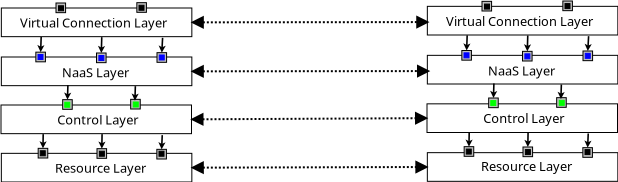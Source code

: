 <?xml version="1.0" encoding="UTF-8"?>
<dia:diagram xmlns:dia="http://www.lysator.liu.se/~alla/dia/">
  <dia:layer name="背景" visible="true" active="true">
    <dia:object type="Standard - Box" version="0" id="O0">
      <dia:attribute name="obj_pos">
        <dia:point val="31.146,11.267"/>
      </dia:attribute>
      <dia:attribute name="obj_bb">
        <dia:rectangle val="31.146,11.267;40.671,12.7"/>
      </dia:attribute>
      <dia:attribute name="elem_corner">
        <dia:point val="31.146,11.267"/>
      </dia:attribute>
      <dia:attribute name="elem_width">
        <dia:real val="9.525"/>
      </dia:attribute>
      <dia:attribute name="elem_height">
        <dia:real val="1.433"/>
      </dia:attribute>
      <dia:attribute name="border_width">
        <dia:real val="0"/>
      </dia:attribute>
      <dia:attribute name="show_background">
        <dia:boolean val="true"/>
      </dia:attribute>
    </dia:object>
    <dia:object type="Standard - Text" version="1" id="O1">
      <dia:attribute name="obj_pos">
        <dia:point val="32.079,12.245"/>
      </dia:attribute>
      <dia:attribute name="obj_bb">
        <dia:rectangle val="32.079,11.65;39.982,12.395"/>
      </dia:attribute>
      <dia:attribute name="text">
        <dia:composite type="text">
          <dia:attribute name="string">
            <dia:string>#Virtual Connection Layer#</dia:string>
          </dia:attribute>
          <dia:attribute name="font">
            <dia:font family="sans" style="0" name="Helvetica"/>
          </dia:attribute>
          <dia:attribute name="height">
            <dia:real val="0.8"/>
          </dia:attribute>
          <dia:attribute name="pos">
            <dia:point val="32.079,12.245"/>
          </dia:attribute>
          <dia:attribute name="color">
            <dia:color val="#000000"/>
          </dia:attribute>
          <dia:attribute name="alignment">
            <dia:enum val="0"/>
          </dia:attribute>
        </dia:composite>
      </dia:attribute>
      <dia:attribute name="valign">
        <dia:enum val="3"/>
      </dia:attribute>
    </dia:object>
    <dia:object type="Standard - Box" version="0" id="O2">
      <dia:attribute name="obj_pos">
        <dia:point val="31.146,13.717"/>
      </dia:attribute>
      <dia:attribute name="obj_bb">
        <dia:rectangle val="31.146,13.717;40.671,15.15"/>
      </dia:attribute>
      <dia:attribute name="elem_corner">
        <dia:point val="31.146,13.717"/>
      </dia:attribute>
      <dia:attribute name="elem_width">
        <dia:real val="9.525"/>
      </dia:attribute>
      <dia:attribute name="elem_height">
        <dia:real val="1.433"/>
      </dia:attribute>
      <dia:attribute name="border_width">
        <dia:real val="0"/>
      </dia:attribute>
      <dia:attribute name="show_background">
        <dia:boolean val="true"/>
      </dia:attribute>
    </dia:object>
    <dia:object type="Standard - Text" version="1" id="O3">
      <dia:attribute name="obj_pos">
        <dia:point val="34.179,14.728"/>
      </dia:attribute>
      <dia:attribute name="obj_bb">
        <dia:rectangle val="34.179,14.133;37.842,14.878"/>
      </dia:attribute>
      <dia:attribute name="text">
        <dia:composite type="text">
          <dia:attribute name="string">
            <dia:string>#NaaS Layer#</dia:string>
          </dia:attribute>
          <dia:attribute name="font">
            <dia:font family="sans" style="0" name="Helvetica"/>
          </dia:attribute>
          <dia:attribute name="height">
            <dia:real val="0.8"/>
          </dia:attribute>
          <dia:attribute name="pos">
            <dia:point val="34.179,14.728"/>
          </dia:attribute>
          <dia:attribute name="color">
            <dia:color val="#000000"/>
          </dia:attribute>
          <dia:attribute name="alignment">
            <dia:enum val="0"/>
          </dia:attribute>
        </dia:composite>
      </dia:attribute>
      <dia:attribute name="valign">
        <dia:enum val="3"/>
      </dia:attribute>
    </dia:object>
    <dia:object type="Standard - Box" version="0" id="O4">
      <dia:attribute name="obj_pos">
        <dia:point val="31.129,16.142"/>
      </dia:attribute>
      <dia:attribute name="obj_bb">
        <dia:rectangle val="31.129,16.142;40.654,17.575"/>
      </dia:attribute>
      <dia:attribute name="elem_corner">
        <dia:point val="31.129,16.142"/>
      </dia:attribute>
      <dia:attribute name="elem_width">
        <dia:real val="9.525"/>
      </dia:attribute>
      <dia:attribute name="elem_height">
        <dia:real val="1.433"/>
      </dia:attribute>
      <dia:attribute name="border_width">
        <dia:real val="0"/>
      </dia:attribute>
      <dia:attribute name="show_background">
        <dia:boolean val="true"/>
      </dia:attribute>
    </dia:object>
    <dia:object type="Standard - Text" version="1" id="O5">
      <dia:attribute name="obj_pos">
        <dia:point val="33.946,17.095"/>
      </dia:attribute>
      <dia:attribute name="obj_bb">
        <dia:rectangle val="33.946,16.5;38.248,17.245"/>
      </dia:attribute>
      <dia:attribute name="text">
        <dia:composite type="text">
          <dia:attribute name="string">
            <dia:string>#Control Layer#</dia:string>
          </dia:attribute>
          <dia:attribute name="font">
            <dia:font family="sans" style="0" name="Helvetica"/>
          </dia:attribute>
          <dia:attribute name="height">
            <dia:real val="0.8"/>
          </dia:attribute>
          <dia:attribute name="pos">
            <dia:point val="33.946,17.095"/>
          </dia:attribute>
          <dia:attribute name="color">
            <dia:color val="#000000"/>
          </dia:attribute>
          <dia:attribute name="alignment">
            <dia:enum val="0"/>
          </dia:attribute>
        </dia:composite>
      </dia:attribute>
      <dia:attribute name="valign">
        <dia:enum val="3"/>
      </dia:attribute>
    </dia:object>
    <dia:object type="Standard - Box" version="0" id="O6">
      <dia:attribute name="obj_pos">
        <dia:point val="31.146,18.583"/>
      </dia:attribute>
      <dia:attribute name="obj_bb">
        <dia:rectangle val="31.146,18.583;40.671,20.017"/>
      </dia:attribute>
      <dia:attribute name="elem_corner">
        <dia:point val="31.146,18.583"/>
      </dia:attribute>
      <dia:attribute name="elem_width">
        <dia:real val="9.525"/>
      </dia:attribute>
      <dia:attribute name="elem_height">
        <dia:real val="1.433"/>
      </dia:attribute>
      <dia:attribute name="border_width">
        <dia:real val="0"/>
      </dia:attribute>
      <dia:attribute name="show_background">
        <dia:boolean val="true"/>
      </dia:attribute>
    </dia:object>
    <dia:object type="Standard - Box" version="0" id="O7">
      <dia:attribute name="obj_pos">
        <dia:point val="32.987,18.283"/>
      </dia:attribute>
      <dia:attribute name="obj_bb">
        <dia:rectangle val="32.987,18.283;33.467,18.767"/>
      </dia:attribute>
      <dia:attribute name="elem_corner">
        <dia:point val="32.987,18.283"/>
      </dia:attribute>
      <dia:attribute name="elem_width">
        <dia:real val="0.479"/>
      </dia:attribute>
      <dia:attribute name="elem_height">
        <dia:real val="0.483"/>
      </dia:attribute>
      <dia:attribute name="border_width">
        <dia:real val="0"/>
      </dia:attribute>
      <dia:attribute name="inner_color">
        <dia:color val="#bfbfbf"/>
      </dia:attribute>
      <dia:attribute name="show_background">
        <dia:boolean val="true"/>
      </dia:attribute>
    </dia:object>
    <dia:object type="Standard - Text" version="1" id="O8">
      <dia:attribute name="obj_pos">
        <dia:point val="33.825,19.5"/>
      </dia:attribute>
      <dia:attribute name="obj_bb">
        <dia:rectangle val="33.825,18.905;38.752,19.65"/>
      </dia:attribute>
      <dia:attribute name="text">
        <dia:composite type="text">
          <dia:attribute name="string">
            <dia:string>#Resource Layer#</dia:string>
          </dia:attribute>
          <dia:attribute name="font">
            <dia:font family="sans" style="0" name="Helvetica"/>
          </dia:attribute>
          <dia:attribute name="height">
            <dia:real val="0.8"/>
          </dia:attribute>
          <dia:attribute name="pos">
            <dia:point val="33.825,19.5"/>
          </dia:attribute>
          <dia:attribute name="color">
            <dia:color val="#000000"/>
          </dia:attribute>
          <dia:attribute name="alignment">
            <dia:enum val="0"/>
          </dia:attribute>
        </dia:composite>
      </dia:attribute>
      <dia:attribute name="valign">
        <dia:enum val="3"/>
      </dia:attribute>
    </dia:object>
    <dia:object type="Standard - Box" version="0" id="O9">
      <dia:attribute name="obj_pos">
        <dia:point val="35.929,18.3"/>
      </dia:attribute>
      <dia:attribute name="obj_bb">
        <dia:rectangle val="35.929,18.3;36.408,18.783"/>
      </dia:attribute>
      <dia:attribute name="elem_corner">
        <dia:point val="35.929,18.3"/>
      </dia:attribute>
      <dia:attribute name="elem_width">
        <dia:real val="0.479"/>
      </dia:attribute>
      <dia:attribute name="elem_height">
        <dia:real val="0.483"/>
      </dia:attribute>
      <dia:attribute name="border_width">
        <dia:real val="0"/>
      </dia:attribute>
      <dia:attribute name="inner_color">
        <dia:color val="#bfbfbf"/>
      </dia:attribute>
      <dia:attribute name="show_background">
        <dia:boolean val="true"/>
      </dia:attribute>
    </dia:object>
    <dia:object type="Standard - Box" version="0" id="O10">
      <dia:attribute name="obj_pos">
        <dia:point val="38.921,18.333"/>
      </dia:attribute>
      <dia:attribute name="obj_bb">
        <dia:rectangle val="38.921,18.333;39.4,18.817"/>
      </dia:attribute>
      <dia:attribute name="elem_corner">
        <dia:point val="38.921,18.333"/>
      </dia:attribute>
      <dia:attribute name="elem_width">
        <dia:real val="0.479"/>
      </dia:attribute>
      <dia:attribute name="elem_height">
        <dia:real val="0.483"/>
      </dia:attribute>
      <dia:attribute name="border_width">
        <dia:real val="0"/>
      </dia:attribute>
      <dia:attribute name="inner_color">
        <dia:color val="#bfbfbf"/>
      </dia:attribute>
      <dia:attribute name="show_background">
        <dia:boolean val="true"/>
      </dia:attribute>
    </dia:object>
    <dia:object type="Standard - Box" version="0" id="O11">
      <dia:attribute name="obj_pos">
        <dia:point val="34.212,15.85"/>
      </dia:attribute>
      <dia:attribute name="obj_bb">
        <dia:rectangle val="34.212,15.85;34.692,16.333"/>
      </dia:attribute>
      <dia:attribute name="elem_corner">
        <dia:point val="34.212,15.85"/>
      </dia:attribute>
      <dia:attribute name="elem_width">
        <dia:real val="0.479"/>
      </dia:attribute>
      <dia:attribute name="elem_height">
        <dia:real val="0.483"/>
      </dia:attribute>
      <dia:attribute name="border_width">
        <dia:real val="0"/>
      </dia:attribute>
      <dia:attribute name="inner_color">
        <dia:color val="#bfbfbf"/>
      </dia:attribute>
      <dia:attribute name="show_background">
        <dia:boolean val="true"/>
      </dia:attribute>
    </dia:object>
    <dia:object type="Standard - Box" version="0" id="O12">
      <dia:attribute name="obj_pos">
        <dia:point val="37.612,15.833"/>
      </dia:attribute>
      <dia:attribute name="obj_bb">
        <dia:rectangle val="37.612,15.833;38.092,16.317"/>
      </dia:attribute>
      <dia:attribute name="elem_corner">
        <dia:point val="37.612,15.833"/>
      </dia:attribute>
      <dia:attribute name="elem_width">
        <dia:real val="0.479"/>
      </dia:attribute>
      <dia:attribute name="elem_height">
        <dia:real val="0.483"/>
      </dia:attribute>
      <dia:attribute name="border_width">
        <dia:real val="0"/>
      </dia:attribute>
      <dia:attribute name="inner_color">
        <dia:color val="#bfbfbf"/>
      </dia:attribute>
      <dia:attribute name="show_background">
        <dia:boolean val="true"/>
      </dia:attribute>
    </dia:object>
    <dia:object type="Standard - Box" version="0" id="O13">
      <dia:attribute name="obj_pos">
        <dia:point val="32.871,13.475"/>
      </dia:attribute>
      <dia:attribute name="obj_bb">
        <dia:rectangle val="32.871,13.475;33.35,13.958"/>
      </dia:attribute>
      <dia:attribute name="elem_corner">
        <dia:point val="32.871,13.475"/>
      </dia:attribute>
      <dia:attribute name="elem_width">
        <dia:real val="0.479"/>
      </dia:attribute>
      <dia:attribute name="elem_height">
        <dia:real val="0.483"/>
      </dia:attribute>
      <dia:attribute name="border_width">
        <dia:real val="0"/>
      </dia:attribute>
      <dia:attribute name="inner_color">
        <dia:color val="#bfbfbf"/>
      </dia:attribute>
      <dia:attribute name="show_background">
        <dia:boolean val="true"/>
      </dia:attribute>
    </dia:object>
    <dia:object type="Standard - Box" version="0" id="O14">
      <dia:attribute name="obj_pos">
        <dia:point val="38.929,13.5"/>
      </dia:attribute>
      <dia:attribute name="obj_bb">
        <dia:rectangle val="38.929,13.5;39.408,13.983"/>
      </dia:attribute>
      <dia:attribute name="elem_corner">
        <dia:point val="38.929,13.5"/>
      </dia:attribute>
      <dia:attribute name="elem_width">
        <dia:real val="0.479"/>
      </dia:attribute>
      <dia:attribute name="elem_height">
        <dia:real val="0.483"/>
      </dia:attribute>
      <dia:attribute name="border_width">
        <dia:real val="0"/>
      </dia:attribute>
      <dia:attribute name="inner_color">
        <dia:color val="#bfbfbf"/>
      </dia:attribute>
      <dia:attribute name="show_background">
        <dia:boolean val="true"/>
      </dia:attribute>
    </dia:object>
    <dia:object type="Standard - Box" version="0" id="O15">
      <dia:attribute name="obj_pos">
        <dia:point val="37.921,11"/>
      </dia:attribute>
      <dia:attribute name="obj_bb">
        <dia:rectangle val="37.921,11;38.4,11.483"/>
      </dia:attribute>
      <dia:attribute name="elem_corner">
        <dia:point val="37.921,11"/>
      </dia:attribute>
      <dia:attribute name="elem_width">
        <dia:real val="0.479"/>
      </dia:attribute>
      <dia:attribute name="elem_height">
        <dia:real val="0.483"/>
      </dia:attribute>
      <dia:attribute name="border_width">
        <dia:real val="0"/>
      </dia:attribute>
      <dia:attribute name="inner_color">
        <dia:color val="#bfbfbf"/>
      </dia:attribute>
      <dia:attribute name="show_background">
        <dia:boolean val="true"/>
      </dia:attribute>
    </dia:object>
    <dia:object type="Standard - Box" version="0" id="O16">
      <dia:attribute name="obj_pos">
        <dia:point val="33.879,11.017"/>
      </dia:attribute>
      <dia:attribute name="obj_bb">
        <dia:rectangle val="33.879,11.017;34.358,11.5"/>
      </dia:attribute>
      <dia:attribute name="elem_corner">
        <dia:point val="33.879,11.017"/>
      </dia:attribute>
      <dia:attribute name="elem_width">
        <dia:real val="0.479"/>
      </dia:attribute>
      <dia:attribute name="elem_height">
        <dia:real val="0.483"/>
      </dia:attribute>
      <dia:attribute name="border_width">
        <dia:real val="0"/>
      </dia:attribute>
      <dia:attribute name="inner_color">
        <dia:color val="#bfbfbf"/>
      </dia:attribute>
      <dia:attribute name="show_background">
        <dia:boolean val="true"/>
      </dia:attribute>
    </dia:object>
    <dia:object type="Standard - Line" version="0" id="O17">
      <dia:attribute name="obj_pos">
        <dia:point val="33.138,12.717"/>
      </dia:attribute>
      <dia:attribute name="obj_bb">
        <dia:rectangle val="32.941,12.675;33.299,13.564"/>
      </dia:attribute>
      <dia:attribute name="conn_endpoints">
        <dia:point val="33.138,12.717"/>
        <dia:point val="33.11,13.475"/>
      </dia:attribute>
      <dia:attribute name="numcp">
        <dia:int val="1"/>
      </dia:attribute>
      <dia:attribute name="line_width">
        <dia:real val="0.08"/>
      </dia:attribute>
      <dia:attribute name="end_arrow">
        <dia:enum val="22"/>
      </dia:attribute>
      <dia:attribute name="end_arrow_length">
        <dia:real val="0.18"/>
      </dia:attribute>
      <dia:attribute name="end_arrow_width">
        <dia:real val="0.18"/>
      </dia:attribute>
      <dia:connections>
        <dia:connection handle="1" to="O13" connection="1"/>
      </dia:connections>
    </dia:object>
    <dia:object type="Standard - Line" version="0" id="O18">
      <dia:attribute name="obj_pos">
        <dia:point val="39.209,12.758"/>
      </dia:attribute>
      <dia:attribute name="obj_bb">
        <dia:rectangle val="39.004,12.716;39.362,13.589"/>
      </dia:attribute>
      <dia:attribute name="conn_endpoints">
        <dia:point val="39.209,12.758"/>
        <dia:point val="39.169,13.5"/>
      </dia:attribute>
      <dia:attribute name="numcp">
        <dia:int val="1"/>
      </dia:attribute>
      <dia:attribute name="line_width">
        <dia:real val="0.08"/>
      </dia:attribute>
      <dia:attribute name="end_arrow">
        <dia:enum val="22"/>
      </dia:attribute>
      <dia:attribute name="end_arrow_length">
        <dia:real val="0.18"/>
      </dia:attribute>
      <dia:attribute name="end_arrow_width">
        <dia:real val="0.18"/>
      </dia:attribute>
      <dia:connections>
        <dia:connection handle="1" to="O14" connection="1"/>
      </dia:connections>
    </dia:object>
    <dia:object type="Standard - Line" version="0" id="O19">
      <dia:attribute name="obj_pos">
        <dia:point val="34.474,15.124"/>
      </dia:attribute>
      <dia:attribute name="obj_bb">
        <dia:rectangle val="34.281,15.083;34.64,15.939"/>
      </dia:attribute>
      <dia:attribute name="conn_endpoints">
        <dia:point val="34.474,15.124"/>
        <dia:point val="34.452,15.85"/>
      </dia:attribute>
      <dia:attribute name="numcp">
        <dia:int val="1"/>
      </dia:attribute>
      <dia:attribute name="line_width">
        <dia:real val="0.08"/>
      </dia:attribute>
      <dia:attribute name="end_arrow">
        <dia:enum val="22"/>
      </dia:attribute>
      <dia:attribute name="end_arrow_length">
        <dia:real val="0.18"/>
      </dia:attribute>
      <dia:attribute name="end_arrow_width">
        <dia:real val="0.18"/>
      </dia:attribute>
      <dia:connections>
        <dia:connection handle="1" to="O11" connection="1"/>
      </dia:connections>
    </dia:object>
    <dia:object type="Standard - Line" version="0" id="O20">
      <dia:attribute name="obj_pos">
        <dia:point val="37.847,15.175"/>
      </dia:attribute>
      <dia:attribute name="obj_bb">
        <dia:rectangle val="37.654,15.133;38.013,15.989"/>
      </dia:attribute>
      <dia:attribute name="conn_endpoints">
        <dia:point val="37.847,15.175"/>
        <dia:point val="37.825,15.9"/>
      </dia:attribute>
      <dia:attribute name="numcp">
        <dia:int val="1"/>
      </dia:attribute>
      <dia:attribute name="line_width">
        <dia:real val="0.08"/>
      </dia:attribute>
      <dia:attribute name="end_arrow">
        <dia:enum val="22"/>
      </dia:attribute>
      <dia:attribute name="end_arrow_length">
        <dia:real val="0.18"/>
      </dia:attribute>
      <dia:attribute name="end_arrow_width">
        <dia:real val="0.18"/>
      </dia:attribute>
    </dia:object>
    <dia:object type="Standard - Line" version="0" id="O21">
      <dia:attribute name="obj_pos">
        <dia:point val="33.239,17.575"/>
      </dia:attribute>
      <dia:attribute name="obj_bb">
        <dia:rectangle val="33.052,17.534;33.411,18.373"/>
      </dia:attribute>
      <dia:attribute name="conn_endpoints">
        <dia:point val="33.239,17.575"/>
        <dia:point val="33.227,18.283"/>
      </dia:attribute>
      <dia:attribute name="numcp">
        <dia:int val="1"/>
      </dia:attribute>
      <dia:attribute name="line_width">
        <dia:real val="0.08"/>
      </dia:attribute>
      <dia:attribute name="end_arrow">
        <dia:enum val="22"/>
      </dia:attribute>
      <dia:attribute name="end_arrow_length">
        <dia:real val="0.18"/>
      </dia:attribute>
      <dia:attribute name="end_arrow_width">
        <dia:real val="0.18"/>
      </dia:attribute>
      <dia:connections>
        <dia:connection handle="1" to="O7" connection="1"/>
      </dia:connections>
    </dia:object>
    <dia:group>
      <dia:object type="Standard - Box" version="0" id="O22">
        <dia:attribute name="obj_pos">
          <dia:point val="35.904,13.517"/>
        </dia:attribute>
        <dia:attribute name="obj_bb">
          <dia:rectangle val="35.904,13.517;36.383,14"/>
        </dia:attribute>
        <dia:attribute name="elem_corner">
          <dia:point val="35.904,13.517"/>
        </dia:attribute>
        <dia:attribute name="elem_width">
          <dia:real val="0.479"/>
        </dia:attribute>
        <dia:attribute name="elem_height">
          <dia:real val="0.483"/>
        </dia:attribute>
        <dia:attribute name="border_width">
          <dia:real val="0"/>
        </dia:attribute>
        <dia:attribute name="inner_color">
          <dia:color val="#bfbfbf"/>
        </dia:attribute>
        <dia:attribute name="show_background">
          <dia:boolean val="true"/>
        </dia:attribute>
      </dia:object>
      <dia:object type="Standard - Line" version="0" id="O23">
        <dia:attribute name="obj_pos">
          <dia:point val="36.167,12.725"/>
        </dia:attribute>
        <dia:attribute name="obj_bb">
          <dia:rectangle val="35.972,12.684;36.331,13.606"/>
        </dia:attribute>
        <dia:attribute name="conn_endpoints">
          <dia:point val="36.167,12.725"/>
          <dia:point val="36.144,13.517"/>
        </dia:attribute>
        <dia:attribute name="numcp">
          <dia:int val="1"/>
        </dia:attribute>
        <dia:attribute name="line_width">
          <dia:real val="0.08"/>
        </dia:attribute>
        <dia:attribute name="end_arrow">
          <dia:enum val="22"/>
        </dia:attribute>
        <dia:attribute name="end_arrow_length">
          <dia:real val="0.18"/>
        </dia:attribute>
        <dia:attribute name="end_arrow_width">
          <dia:real val="0.18"/>
        </dia:attribute>
        <dia:connections>
          <dia:connection handle="1" to="O22" connection="1"/>
        </dia:connections>
      </dia:object>
    </dia:group>
    <dia:object type="Standard - Line" version="0" id="O24">
      <dia:attribute name="obj_pos">
        <dia:point val="36.183,17.574"/>
      </dia:attribute>
      <dia:attribute name="obj_bb">
        <dia:rectangle val="35.995,17.533;36.353,18.389"/>
      </dia:attribute>
      <dia:attribute name="conn_endpoints">
        <dia:point val="36.183,17.574"/>
        <dia:point val="36.169,18.3"/>
      </dia:attribute>
      <dia:attribute name="numcp">
        <dia:int val="1"/>
      </dia:attribute>
      <dia:attribute name="line_width">
        <dia:real val="0.08"/>
      </dia:attribute>
      <dia:attribute name="end_arrow">
        <dia:enum val="22"/>
      </dia:attribute>
      <dia:attribute name="end_arrow_length">
        <dia:real val="0.18"/>
      </dia:attribute>
      <dia:attribute name="end_arrow_width">
        <dia:real val="0.18"/>
      </dia:attribute>
      <dia:connections>
        <dia:connection handle="1" to="O9" connection="1"/>
      </dia:connections>
    </dia:object>
    <dia:object type="Standard - Line" version="0" id="O25">
      <dia:attribute name="obj_pos">
        <dia:point val="39.191,17.624"/>
      </dia:attribute>
      <dia:attribute name="obj_bb">
        <dia:rectangle val="38.993,17.582;39.351,18.423"/>
      </dia:attribute>
      <dia:attribute name="conn_endpoints">
        <dia:point val="39.191,17.624"/>
        <dia:point val="39.16,18.333"/>
      </dia:attribute>
      <dia:attribute name="numcp">
        <dia:int val="1"/>
      </dia:attribute>
      <dia:attribute name="line_width">
        <dia:real val="0.08"/>
      </dia:attribute>
      <dia:attribute name="end_arrow">
        <dia:enum val="22"/>
      </dia:attribute>
      <dia:attribute name="end_arrow_length">
        <dia:real val="0.18"/>
      </dia:attribute>
      <dia:attribute name="end_arrow_width">
        <dia:real val="0.18"/>
      </dia:attribute>
      <dia:connections>
        <dia:connection handle="1" to="O10" connection="1"/>
      </dia:connections>
    </dia:object>
    <dia:object type="Standard - Box" version="0" id="O26">
      <dia:attribute name="obj_pos">
        <dia:point val="39.042,13.617"/>
      </dia:attribute>
      <dia:attribute name="obj_bb">
        <dia:rectangle val="39.042,13.617;39.292,13.867"/>
      </dia:attribute>
      <dia:attribute name="elem_corner">
        <dia:point val="39.042,13.617"/>
      </dia:attribute>
      <dia:attribute name="elem_width">
        <dia:real val="0.25"/>
      </dia:attribute>
      <dia:attribute name="elem_height">
        <dia:real val="0.25"/>
      </dia:attribute>
      <dia:attribute name="border_width">
        <dia:real val="0"/>
      </dia:attribute>
      <dia:attribute name="border_color">
        <dia:color val="#0000ff"/>
      </dia:attribute>
      <dia:attribute name="inner_color">
        <dia:color val="#0000ff"/>
      </dia:attribute>
      <dia:attribute name="show_background">
        <dia:boolean val="true"/>
      </dia:attribute>
    </dia:object>
    <dia:object type="Standard - Box" version="0" id="O27">
      <dia:attribute name="obj_pos">
        <dia:point val="34.004,11.154"/>
      </dia:attribute>
      <dia:attribute name="obj_bb">
        <dia:rectangle val="34.004,11.154;34.254,11.404"/>
      </dia:attribute>
      <dia:attribute name="elem_corner">
        <dia:point val="34.004,11.154"/>
      </dia:attribute>
      <dia:attribute name="elem_width">
        <dia:real val="0.25"/>
      </dia:attribute>
      <dia:attribute name="elem_height">
        <dia:real val="0.25"/>
      </dia:attribute>
      <dia:attribute name="border_width">
        <dia:real val="0"/>
      </dia:attribute>
      <dia:attribute name="inner_color">
        <dia:color val="#000000"/>
      </dia:attribute>
      <dia:attribute name="show_background">
        <dia:boolean val="true"/>
      </dia:attribute>
    </dia:object>
    <dia:object type="Standard - Box" version="0" id="O28">
      <dia:attribute name="obj_pos">
        <dia:point val="38.029,11.129"/>
      </dia:attribute>
      <dia:attribute name="obj_bb">
        <dia:rectangle val="38.029,11.129;38.279,11.379"/>
      </dia:attribute>
      <dia:attribute name="elem_corner">
        <dia:point val="38.029,11.129"/>
      </dia:attribute>
      <dia:attribute name="elem_width">
        <dia:real val="0.25"/>
      </dia:attribute>
      <dia:attribute name="elem_height">
        <dia:real val="0.25"/>
      </dia:attribute>
      <dia:attribute name="border_width">
        <dia:real val="0"/>
      </dia:attribute>
      <dia:attribute name="inner_color">
        <dia:color val="#000000"/>
      </dia:attribute>
      <dia:attribute name="show_background">
        <dia:boolean val="true"/>
      </dia:attribute>
    </dia:object>
    <dia:object type="Standard - Box" version="0" id="O29">
      <dia:attribute name="obj_pos">
        <dia:point val="32.979,13.592"/>
      </dia:attribute>
      <dia:attribute name="obj_bb">
        <dia:rectangle val="32.979,13.592;33.229,13.842"/>
      </dia:attribute>
      <dia:attribute name="elem_corner">
        <dia:point val="32.979,13.592"/>
      </dia:attribute>
      <dia:attribute name="elem_width">
        <dia:real val="0.25"/>
      </dia:attribute>
      <dia:attribute name="elem_height">
        <dia:real val="0.25"/>
      </dia:attribute>
      <dia:attribute name="border_width">
        <dia:real val="0"/>
      </dia:attribute>
      <dia:attribute name="border_color">
        <dia:color val="#0000ff"/>
      </dia:attribute>
      <dia:attribute name="inner_color">
        <dia:color val="#0000ff"/>
      </dia:attribute>
      <dia:attribute name="show_background">
        <dia:boolean val="true"/>
      </dia:attribute>
    </dia:object>
    <dia:object type="Standard - Box" version="0" id="O30">
      <dia:attribute name="obj_pos">
        <dia:point val="36.023,13.642"/>
      </dia:attribute>
      <dia:attribute name="obj_bb">
        <dia:rectangle val="36.023,13.642;36.273,13.892"/>
      </dia:attribute>
      <dia:attribute name="elem_corner">
        <dia:point val="36.023,13.642"/>
      </dia:attribute>
      <dia:attribute name="elem_width">
        <dia:real val="0.25"/>
      </dia:attribute>
      <dia:attribute name="elem_height">
        <dia:real val="0.25"/>
      </dia:attribute>
      <dia:attribute name="border_width">
        <dia:real val="0"/>
      </dia:attribute>
      <dia:attribute name="border_color">
        <dia:color val="#0000ff"/>
      </dia:attribute>
      <dia:attribute name="inner_color">
        <dia:color val="#0000ff"/>
      </dia:attribute>
      <dia:attribute name="show_background">
        <dia:boolean val="true"/>
      </dia:attribute>
    </dia:object>
    <dia:object type="Standard - Box" version="0" id="O31">
      <dia:attribute name="obj_pos">
        <dia:point val="34.317,15.979"/>
      </dia:attribute>
      <dia:attribute name="obj_bb">
        <dia:rectangle val="34.317,15.979;34.567,16.229"/>
      </dia:attribute>
      <dia:attribute name="elem_corner">
        <dia:point val="34.317,15.979"/>
      </dia:attribute>
      <dia:attribute name="elem_width">
        <dia:real val="0.25"/>
      </dia:attribute>
      <dia:attribute name="elem_height">
        <dia:real val="0.25"/>
      </dia:attribute>
      <dia:attribute name="border_width">
        <dia:real val="0"/>
      </dia:attribute>
      <dia:attribute name="border_color">
        <dia:color val="#00ff00"/>
      </dia:attribute>
      <dia:attribute name="inner_color">
        <dia:color val="#00ff00"/>
      </dia:attribute>
      <dia:attribute name="show_background">
        <dia:boolean val="true"/>
      </dia:attribute>
    </dia:object>
    <dia:object type="Standard - Box" version="0" id="O32">
      <dia:attribute name="obj_pos">
        <dia:point val="37.742,15.967"/>
      </dia:attribute>
      <dia:attribute name="obj_bb">
        <dia:rectangle val="37.742,15.967;37.992,16.217"/>
      </dia:attribute>
      <dia:attribute name="elem_corner">
        <dia:point val="37.742,15.967"/>
      </dia:attribute>
      <dia:attribute name="elem_width">
        <dia:real val="0.25"/>
      </dia:attribute>
      <dia:attribute name="elem_height">
        <dia:real val="0.25"/>
      </dia:attribute>
      <dia:attribute name="border_width">
        <dia:real val="0"/>
      </dia:attribute>
      <dia:attribute name="border_color">
        <dia:color val="#00ff00"/>
      </dia:attribute>
      <dia:attribute name="inner_color">
        <dia:color val="#00ff00"/>
      </dia:attribute>
      <dia:attribute name="show_background">
        <dia:boolean val="true"/>
      </dia:attribute>
    </dia:object>
    <dia:object type="Standard - Box" version="0" id="O33">
      <dia:attribute name="obj_pos">
        <dia:point val="33.092,18.404"/>
      </dia:attribute>
      <dia:attribute name="obj_bb">
        <dia:rectangle val="33.092,18.404;33.342,18.654"/>
      </dia:attribute>
      <dia:attribute name="elem_corner">
        <dia:point val="33.092,18.404"/>
      </dia:attribute>
      <dia:attribute name="elem_width">
        <dia:real val="0.25"/>
      </dia:attribute>
      <dia:attribute name="elem_height">
        <dia:real val="0.25"/>
      </dia:attribute>
      <dia:attribute name="border_width">
        <dia:real val="0"/>
      </dia:attribute>
      <dia:attribute name="inner_color">
        <dia:color val="#000000"/>
      </dia:attribute>
      <dia:attribute name="show_background">
        <dia:boolean val="true"/>
      </dia:attribute>
    </dia:object>
    <dia:object type="Standard - Box" version="0" id="O34">
      <dia:attribute name="obj_pos">
        <dia:point val="36.048,18.429"/>
      </dia:attribute>
      <dia:attribute name="obj_bb">
        <dia:rectangle val="36.048,18.429;36.298,18.679"/>
      </dia:attribute>
      <dia:attribute name="elem_corner">
        <dia:point val="36.048,18.429"/>
      </dia:attribute>
      <dia:attribute name="elem_width">
        <dia:real val="0.25"/>
      </dia:attribute>
      <dia:attribute name="elem_height">
        <dia:real val="0.25"/>
      </dia:attribute>
      <dia:attribute name="border_width">
        <dia:real val="0"/>
      </dia:attribute>
      <dia:attribute name="inner_color">
        <dia:color val="#000000"/>
      </dia:attribute>
      <dia:attribute name="show_background">
        <dia:boolean val="true"/>
      </dia:attribute>
    </dia:object>
    <dia:object type="Standard - Box" version="0" id="O35">
      <dia:attribute name="obj_pos">
        <dia:point val="39.029,18.429"/>
      </dia:attribute>
      <dia:attribute name="obj_bb">
        <dia:rectangle val="39.029,18.429;39.279,18.679"/>
      </dia:attribute>
      <dia:attribute name="elem_corner">
        <dia:point val="39.029,18.429"/>
      </dia:attribute>
      <dia:attribute name="elem_width">
        <dia:real val="0.25"/>
      </dia:attribute>
      <dia:attribute name="elem_height">
        <dia:real val="0.25"/>
      </dia:attribute>
      <dia:attribute name="border_width">
        <dia:real val="0"/>
      </dia:attribute>
      <dia:attribute name="inner_color">
        <dia:color val="#000000"/>
      </dia:attribute>
      <dia:attribute name="show_background">
        <dia:boolean val="true"/>
      </dia:attribute>
    </dia:object>
    <dia:group>
      <dia:object type="Standard - Box" version="0" id="O36">
        <dia:attribute name="obj_pos">
          <dia:point val="9.846,11.35"/>
        </dia:attribute>
        <dia:attribute name="obj_bb">
          <dia:rectangle val="9.846,11.35;19.371,12.783"/>
        </dia:attribute>
        <dia:attribute name="elem_corner">
          <dia:point val="9.846,11.35"/>
        </dia:attribute>
        <dia:attribute name="elem_width">
          <dia:real val="9.525"/>
        </dia:attribute>
        <dia:attribute name="elem_height">
          <dia:real val="1.433"/>
        </dia:attribute>
        <dia:attribute name="border_width">
          <dia:real val="0"/>
        </dia:attribute>
        <dia:attribute name="show_background">
          <dia:boolean val="true"/>
        </dia:attribute>
      </dia:object>
      <dia:object type="Standard - Text" version="1" id="O37">
        <dia:attribute name="obj_pos">
          <dia:point val="10.779,12.328"/>
        </dia:attribute>
        <dia:attribute name="obj_bb">
          <dia:rectangle val="10.779,11.733;18.682,12.478"/>
        </dia:attribute>
        <dia:attribute name="text">
          <dia:composite type="text">
            <dia:attribute name="string">
              <dia:string>#Virtual Connection Layer#</dia:string>
            </dia:attribute>
            <dia:attribute name="font">
              <dia:font family="sans" style="0" name="Helvetica"/>
            </dia:attribute>
            <dia:attribute name="height">
              <dia:real val="0.8"/>
            </dia:attribute>
            <dia:attribute name="pos">
              <dia:point val="10.779,12.328"/>
            </dia:attribute>
            <dia:attribute name="color">
              <dia:color val="#000000"/>
            </dia:attribute>
            <dia:attribute name="alignment">
              <dia:enum val="0"/>
            </dia:attribute>
          </dia:composite>
        </dia:attribute>
        <dia:attribute name="valign">
          <dia:enum val="3"/>
        </dia:attribute>
      </dia:object>
      <dia:object type="Standard - Box" version="0" id="O38">
        <dia:attribute name="obj_pos">
          <dia:point val="9.846,13.8"/>
        </dia:attribute>
        <dia:attribute name="obj_bb">
          <dia:rectangle val="9.846,13.8;19.371,15.233"/>
        </dia:attribute>
        <dia:attribute name="elem_corner">
          <dia:point val="9.846,13.8"/>
        </dia:attribute>
        <dia:attribute name="elem_width">
          <dia:real val="9.525"/>
        </dia:attribute>
        <dia:attribute name="elem_height">
          <dia:real val="1.433"/>
        </dia:attribute>
        <dia:attribute name="border_width">
          <dia:real val="0"/>
        </dia:attribute>
        <dia:attribute name="show_background">
          <dia:boolean val="true"/>
        </dia:attribute>
      </dia:object>
      <dia:object type="Standard - Text" version="1" id="O39">
        <dia:attribute name="obj_pos">
          <dia:point val="12.879,14.812"/>
        </dia:attribute>
        <dia:attribute name="obj_bb">
          <dia:rectangle val="12.879,14.217;16.542,14.962"/>
        </dia:attribute>
        <dia:attribute name="text">
          <dia:composite type="text">
            <dia:attribute name="string">
              <dia:string>#NaaS Layer#</dia:string>
            </dia:attribute>
            <dia:attribute name="font">
              <dia:font family="sans" style="0" name="Helvetica"/>
            </dia:attribute>
            <dia:attribute name="height">
              <dia:real val="0.8"/>
            </dia:attribute>
            <dia:attribute name="pos">
              <dia:point val="12.879,14.812"/>
            </dia:attribute>
            <dia:attribute name="color">
              <dia:color val="#000000"/>
            </dia:attribute>
            <dia:attribute name="alignment">
              <dia:enum val="0"/>
            </dia:attribute>
          </dia:composite>
        </dia:attribute>
        <dia:attribute name="valign">
          <dia:enum val="3"/>
        </dia:attribute>
      </dia:object>
      <dia:object type="Standard - Box" version="0" id="O40">
        <dia:attribute name="obj_pos">
          <dia:point val="9.829,16.2"/>
        </dia:attribute>
        <dia:attribute name="obj_bb">
          <dia:rectangle val="9.829,16.2;19.354,17.633"/>
        </dia:attribute>
        <dia:attribute name="elem_corner">
          <dia:point val="9.829,16.2"/>
        </dia:attribute>
        <dia:attribute name="elem_width">
          <dia:real val="9.525"/>
        </dia:attribute>
        <dia:attribute name="elem_height">
          <dia:real val="1.433"/>
        </dia:attribute>
        <dia:attribute name="border_width">
          <dia:real val="0"/>
        </dia:attribute>
        <dia:attribute name="show_background">
          <dia:boolean val="true"/>
        </dia:attribute>
      </dia:object>
      <dia:object type="Standard - Text" version="1" id="O41">
        <dia:attribute name="obj_pos">
          <dia:point val="12.646,17.178"/>
        </dia:attribute>
        <dia:attribute name="obj_bb">
          <dia:rectangle val="12.646,16.583;16.948,17.328"/>
        </dia:attribute>
        <dia:attribute name="text">
          <dia:composite type="text">
            <dia:attribute name="string">
              <dia:string>#Control Layer#</dia:string>
            </dia:attribute>
            <dia:attribute name="font">
              <dia:font family="sans" style="0" name="Helvetica"/>
            </dia:attribute>
            <dia:attribute name="height">
              <dia:real val="0.8"/>
            </dia:attribute>
            <dia:attribute name="pos">
              <dia:point val="12.646,17.178"/>
            </dia:attribute>
            <dia:attribute name="color">
              <dia:color val="#000000"/>
            </dia:attribute>
            <dia:attribute name="alignment">
              <dia:enum val="0"/>
            </dia:attribute>
          </dia:composite>
        </dia:attribute>
        <dia:attribute name="valign">
          <dia:enum val="3"/>
        </dia:attribute>
      </dia:object>
      <dia:object type="Standard - Box" version="0" id="O42">
        <dia:attribute name="obj_pos">
          <dia:point val="9.846,18.617"/>
        </dia:attribute>
        <dia:attribute name="obj_bb">
          <dia:rectangle val="9.846,18.617;19.371,20.05"/>
        </dia:attribute>
        <dia:attribute name="elem_corner">
          <dia:point val="9.846,18.617"/>
        </dia:attribute>
        <dia:attribute name="elem_width">
          <dia:real val="9.525"/>
        </dia:attribute>
        <dia:attribute name="elem_height">
          <dia:real val="1.433"/>
        </dia:attribute>
        <dia:attribute name="border_width">
          <dia:real val="0"/>
        </dia:attribute>
        <dia:attribute name="show_background">
          <dia:boolean val="true"/>
        </dia:attribute>
      </dia:object>
      <dia:object type="Standard - Box" version="0" id="O43">
        <dia:attribute name="obj_pos">
          <dia:point val="11.688,18.367"/>
        </dia:attribute>
        <dia:attribute name="obj_bb">
          <dia:rectangle val="11.688,18.367;12.167,18.85"/>
        </dia:attribute>
        <dia:attribute name="elem_corner">
          <dia:point val="11.688,18.367"/>
        </dia:attribute>
        <dia:attribute name="elem_width">
          <dia:real val="0.479"/>
        </dia:attribute>
        <dia:attribute name="elem_height">
          <dia:real val="0.483"/>
        </dia:attribute>
        <dia:attribute name="border_width">
          <dia:real val="0"/>
        </dia:attribute>
        <dia:attribute name="inner_color">
          <dia:color val="#bfbfbf"/>
        </dia:attribute>
        <dia:attribute name="show_background">
          <dia:boolean val="true"/>
        </dia:attribute>
      </dia:object>
      <dia:object type="Standard - Text" version="1" id="O44">
        <dia:attribute name="obj_pos">
          <dia:point val="12.525,19.583"/>
        </dia:attribute>
        <dia:attribute name="obj_bb">
          <dia:rectangle val="12.525,18.988;17.453,19.733"/>
        </dia:attribute>
        <dia:attribute name="text">
          <dia:composite type="text">
            <dia:attribute name="string">
              <dia:string>#Resource Layer#</dia:string>
            </dia:attribute>
            <dia:attribute name="font">
              <dia:font family="sans" style="0" name="Helvetica"/>
            </dia:attribute>
            <dia:attribute name="height">
              <dia:real val="0.8"/>
            </dia:attribute>
            <dia:attribute name="pos">
              <dia:point val="12.525,19.583"/>
            </dia:attribute>
            <dia:attribute name="color">
              <dia:color val="#000000"/>
            </dia:attribute>
            <dia:attribute name="alignment">
              <dia:enum val="0"/>
            </dia:attribute>
          </dia:composite>
        </dia:attribute>
        <dia:attribute name="valign">
          <dia:enum val="3"/>
        </dia:attribute>
      </dia:object>
      <dia:object type="Standard - Box" version="0" id="O45">
        <dia:attribute name="obj_pos">
          <dia:point val="14.629,18.383"/>
        </dia:attribute>
        <dia:attribute name="obj_bb">
          <dia:rectangle val="14.629,18.383;15.108,18.867"/>
        </dia:attribute>
        <dia:attribute name="elem_corner">
          <dia:point val="14.629,18.383"/>
        </dia:attribute>
        <dia:attribute name="elem_width">
          <dia:real val="0.479"/>
        </dia:attribute>
        <dia:attribute name="elem_height">
          <dia:real val="0.483"/>
        </dia:attribute>
        <dia:attribute name="border_width">
          <dia:real val="0"/>
        </dia:attribute>
        <dia:attribute name="inner_color">
          <dia:color val="#bfbfbf"/>
        </dia:attribute>
        <dia:attribute name="show_background">
          <dia:boolean val="true"/>
        </dia:attribute>
      </dia:object>
      <dia:object type="Standard - Box" version="0" id="O46">
        <dia:attribute name="obj_pos">
          <dia:point val="17.621,18.417"/>
        </dia:attribute>
        <dia:attribute name="obj_bb">
          <dia:rectangle val="17.621,18.417;18.1,18.9"/>
        </dia:attribute>
        <dia:attribute name="elem_corner">
          <dia:point val="17.621,18.417"/>
        </dia:attribute>
        <dia:attribute name="elem_width">
          <dia:real val="0.479"/>
        </dia:attribute>
        <dia:attribute name="elem_height">
          <dia:real val="0.483"/>
        </dia:attribute>
        <dia:attribute name="border_width">
          <dia:real val="0"/>
        </dia:attribute>
        <dia:attribute name="inner_color">
          <dia:color val="#bfbfbf"/>
        </dia:attribute>
        <dia:attribute name="show_background">
          <dia:boolean val="true"/>
        </dia:attribute>
      </dia:object>
      <dia:object type="Standard - Box" version="0" id="O47">
        <dia:attribute name="obj_pos">
          <dia:point val="12.912,15.933"/>
        </dia:attribute>
        <dia:attribute name="obj_bb">
          <dia:rectangle val="12.912,15.933;13.392,16.417"/>
        </dia:attribute>
        <dia:attribute name="elem_corner">
          <dia:point val="12.912,15.933"/>
        </dia:attribute>
        <dia:attribute name="elem_width">
          <dia:real val="0.479"/>
        </dia:attribute>
        <dia:attribute name="elem_height">
          <dia:real val="0.483"/>
        </dia:attribute>
        <dia:attribute name="border_width">
          <dia:real val="0"/>
        </dia:attribute>
        <dia:attribute name="inner_color">
          <dia:color val="#bfbfbf"/>
        </dia:attribute>
        <dia:attribute name="show_background">
          <dia:boolean val="true"/>
        </dia:attribute>
      </dia:object>
      <dia:object type="Standard - Box" version="0" id="O48">
        <dia:attribute name="obj_pos">
          <dia:point val="16.312,15.917"/>
        </dia:attribute>
        <dia:attribute name="obj_bb">
          <dia:rectangle val="16.312,15.917;16.792,16.4"/>
        </dia:attribute>
        <dia:attribute name="elem_corner">
          <dia:point val="16.312,15.917"/>
        </dia:attribute>
        <dia:attribute name="elem_width">
          <dia:real val="0.479"/>
        </dia:attribute>
        <dia:attribute name="elem_height">
          <dia:real val="0.483"/>
        </dia:attribute>
        <dia:attribute name="border_width">
          <dia:real val="0"/>
        </dia:attribute>
        <dia:attribute name="inner_color">
          <dia:color val="#bfbfbf"/>
        </dia:attribute>
        <dia:attribute name="show_background">
          <dia:boolean val="true"/>
        </dia:attribute>
      </dia:object>
      <dia:object type="Standard - Box" version="0" id="O49">
        <dia:attribute name="obj_pos">
          <dia:point val="11.571,13.558"/>
        </dia:attribute>
        <dia:attribute name="obj_bb">
          <dia:rectangle val="11.571,13.558;12.05,14.042"/>
        </dia:attribute>
        <dia:attribute name="elem_corner">
          <dia:point val="11.571,13.558"/>
        </dia:attribute>
        <dia:attribute name="elem_width">
          <dia:real val="0.479"/>
        </dia:attribute>
        <dia:attribute name="elem_height">
          <dia:real val="0.483"/>
        </dia:attribute>
        <dia:attribute name="border_width">
          <dia:real val="0"/>
        </dia:attribute>
        <dia:attribute name="inner_color">
          <dia:color val="#bfbfbf"/>
        </dia:attribute>
        <dia:attribute name="show_background">
          <dia:boolean val="true"/>
        </dia:attribute>
      </dia:object>
      <dia:object type="Standard - Box" version="0" id="O50">
        <dia:attribute name="obj_pos">
          <dia:point val="17.629,13.583"/>
        </dia:attribute>
        <dia:attribute name="obj_bb">
          <dia:rectangle val="17.629,13.583;18.108,14.067"/>
        </dia:attribute>
        <dia:attribute name="elem_corner">
          <dia:point val="17.629,13.583"/>
        </dia:attribute>
        <dia:attribute name="elem_width">
          <dia:real val="0.479"/>
        </dia:attribute>
        <dia:attribute name="elem_height">
          <dia:real val="0.483"/>
        </dia:attribute>
        <dia:attribute name="border_width">
          <dia:real val="0"/>
        </dia:attribute>
        <dia:attribute name="inner_color">
          <dia:color val="#bfbfbf"/>
        </dia:attribute>
        <dia:attribute name="show_background">
          <dia:boolean val="true"/>
        </dia:attribute>
      </dia:object>
      <dia:object type="Standard - Box" version="0" id="O51">
        <dia:attribute name="obj_pos">
          <dia:point val="16.621,11.083"/>
        </dia:attribute>
        <dia:attribute name="obj_bb">
          <dia:rectangle val="16.621,11.083;17.1,11.567"/>
        </dia:attribute>
        <dia:attribute name="elem_corner">
          <dia:point val="16.621,11.083"/>
        </dia:attribute>
        <dia:attribute name="elem_width">
          <dia:real val="0.479"/>
        </dia:attribute>
        <dia:attribute name="elem_height">
          <dia:real val="0.483"/>
        </dia:attribute>
        <dia:attribute name="border_width">
          <dia:real val="0"/>
        </dia:attribute>
        <dia:attribute name="inner_color">
          <dia:color val="#bfbfbf"/>
        </dia:attribute>
        <dia:attribute name="show_background">
          <dia:boolean val="true"/>
        </dia:attribute>
      </dia:object>
      <dia:object type="Standard - Box" version="0" id="O52">
        <dia:attribute name="obj_pos">
          <dia:point val="12.579,11.1"/>
        </dia:attribute>
        <dia:attribute name="obj_bb">
          <dia:rectangle val="12.579,11.1;13.058,11.583"/>
        </dia:attribute>
        <dia:attribute name="elem_corner">
          <dia:point val="12.579,11.1"/>
        </dia:attribute>
        <dia:attribute name="elem_width">
          <dia:real val="0.479"/>
        </dia:attribute>
        <dia:attribute name="elem_height">
          <dia:real val="0.483"/>
        </dia:attribute>
        <dia:attribute name="border_width">
          <dia:real val="0"/>
        </dia:attribute>
        <dia:attribute name="inner_color">
          <dia:color val="#bfbfbf"/>
        </dia:attribute>
        <dia:attribute name="show_background">
          <dia:boolean val="true"/>
        </dia:attribute>
      </dia:object>
      <dia:object type="Standard - Line" version="0" id="O53">
        <dia:attribute name="obj_pos">
          <dia:point val="11.838,12.8"/>
        </dia:attribute>
        <dia:attribute name="obj_bb">
          <dia:rectangle val="11.641,12.759;11.999,13.648"/>
        </dia:attribute>
        <dia:attribute name="conn_endpoints">
          <dia:point val="11.838,12.8"/>
          <dia:point val="11.81,13.558"/>
        </dia:attribute>
        <dia:attribute name="numcp">
          <dia:int val="1"/>
        </dia:attribute>
        <dia:attribute name="line_width">
          <dia:real val="0.08"/>
        </dia:attribute>
        <dia:attribute name="end_arrow">
          <dia:enum val="22"/>
        </dia:attribute>
        <dia:attribute name="end_arrow_length">
          <dia:real val="0.18"/>
        </dia:attribute>
        <dia:attribute name="end_arrow_width">
          <dia:real val="0.18"/>
        </dia:attribute>
        <dia:connections>
          <dia:connection handle="1" to="O49" connection="1"/>
        </dia:connections>
      </dia:object>
      <dia:object type="Standard - Line" version="0" id="O54">
        <dia:attribute name="obj_pos">
          <dia:point val="17.909,12.841"/>
        </dia:attribute>
        <dia:attribute name="obj_bb">
          <dia:rectangle val="17.704,12.799;18.062,13.673"/>
        </dia:attribute>
        <dia:attribute name="conn_endpoints">
          <dia:point val="17.909,12.841"/>
          <dia:point val="17.869,13.583"/>
        </dia:attribute>
        <dia:attribute name="numcp">
          <dia:int val="1"/>
        </dia:attribute>
        <dia:attribute name="line_width">
          <dia:real val="0.08"/>
        </dia:attribute>
        <dia:attribute name="end_arrow">
          <dia:enum val="22"/>
        </dia:attribute>
        <dia:attribute name="end_arrow_length">
          <dia:real val="0.18"/>
        </dia:attribute>
        <dia:attribute name="end_arrow_width">
          <dia:real val="0.18"/>
        </dia:attribute>
        <dia:connections>
          <dia:connection handle="1" to="O50" connection="1"/>
        </dia:connections>
      </dia:object>
      <dia:object type="Standard - Line" version="0" id="O55">
        <dia:attribute name="obj_pos">
          <dia:point val="13.174,15.208"/>
        </dia:attribute>
        <dia:attribute name="obj_bb">
          <dia:rectangle val="12.981,15.167;13.34,16.023"/>
        </dia:attribute>
        <dia:attribute name="conn_endpoints">
          <dia:point val="13.174,15.208"/>
          <dia:point val="13.152,15.933"/>
        </dia:attribute>
        <dia:attribute name="numcp">
          <dia:int val="1"/>
        </dia:attribute>
        <dia:attribute name="line_width">
          <dia:real val="0.08"/>
        </dia:attribute>
        <dia:attribute name="end_arrow">
          <dia:enum val="22"/>
        </dia:attribute>
        <dia:attribute name="end_arrow_length">
          <dia:real val="0.18"/>
        </dia:attribute>
        <dia:attribute name="end_arrow_width">
          <dia:real val="0.18"/>
        </dia:attribute>
        <dia:connections>
          <dia:connection handle="1" to="O47" connection="1"/>
        </dia:connections>
      </dia:object>
      <dia:object type="Standard - Line" version="0" id="O56">
        <dia:attribute name="obj_pos">
          <dia:point val="16.547,15.258"/>
        </dia:attribute>
        <dia:attribute name="obj_bb">
          <dia:rectangle val="16.354,15.217;16.713,16.073"/>
        </dia:attribute>
        <dia:attribute name="conn_endpoints">
          <dia:point val="16.547,15.258"/>
          <dia:point val="16.525,15.983"/>
        </dia:attribute>
        <dia:attribute name="numcp">
          <dia:int val="1"/>
        </dia:attribute>
        <dia:attribute name="line_width">
          <dia:real val="0.08"/>
        </dia:attribute>
        <dia:attribute name="end_arrow">
          <dia:enum val="22"/>
        </dia:attribute>
        <dia:attribute name="end_arrow_length">
          <dia:real val="0.18"/>
        </dia:attribute>
        <dia:attribute name="end_arrow_width">
          <dia:real val="0.18"/>
        </dia:attribute>
      </dia:object>
      <dia:object type="Standard - Line" version="0" id="O57">
        <dia:attribute name="obj_pos">
          <dia:point val="11.939,17.658"/>
        </dia:attribute>
        <dia:attribute name="obj_bb">
          <dia:rectangle val="11.752,17.617;12.111,18.456"/>
        </dia:attribute>
        <dia:attribute name="conn_endpoints">
          <dia:point val="11.939,17.658"/>
          <dia:point val="11.927,18.367"/>
        </dia:attribute>
        <dia:attribute name="numcp">
          <dia:int val="1"/>
        </dia:attribute>
        <dia:attribute name="line_width">
          <dia:real val="0.08"/>
        </dia:attribute>
        <dia:attribute name="end_arrow">
          <dia:enum val="22"/>
        </dia:attribute>
        <dia:attribute name="end_arrow_length">
          <dia:real val="0.18"/>
        </dia:attribute>
        <dia:attribute name="end_arrow_width">
          <dia:real val="0.18"/>
        </dia:attribute>
        <dia:connections>
          <dia:connection handle="1" to="O43" connection="1"/>
        </dia:connections>
      </dia:object>
      <dia:group>
        <dia:object type="Standard - Box" version="0" id="O58">
          <dia:attribute name="obj_pos">
            <dia:point val="14.604,13.6"/>
          </dia:attribute>
          <dia:attribute name="obj_bb">
            <dia:rectangle val="14.604,13.6;15.083,14.083"/>
          </dia:attribute>
          <dia:attribute name="elem_corner">
            <dia:point val="14.604,13.6"/>
          </dia:attribute>
          <dia:attribute name="elem_width">
            <dia:real val="0.479"/>
          </dia:attribute>
          <dia:attribute name="elem_height">
            <dia:real val="0.483"/>
          </dia:attribute>
          <dia:attribute name="border_width">
            <dia:real val="0"/>
          </dia:attribute>
          <dia:attribute name="inner_color">
            <dia:color val="#bfbfbf"/>
          </dia:attribute>
          <dia:attribute name="show_background">
            <dia:boolean val="true"/>
          </dia:attribute>
        </dia:object>
        <dia:object type="Standard - Line" version="0" id="O59">
          <dia:attribute name="obj_pos">
            <dia:point val="14.867,12.808"/>
          </dia:attribute>
          <dia:attribute name="obj_bb">
            <dia:rectangle val="14.672,12.767;15.031,13.689"/>
          </dia:attribute>
          <dia:attribute name="conn_endpoints">
            <dia:point val="14.867,12.808"/>
            <dia:point val="14.844,13.6"/>
          </dia:attribute>
          <dia:attribute name="numcp">
            <dia:int val="1"/>
          </dia:attribute>
          <dia:attribute name="line_width">
            <dia:real val="0.08"/>
          </dia:attribute>
          <dia:attribute name="end_arrow">
            <dia:enum val="22"/>
          </dia:attribute>
          <dia:attribute name="end_arrow_length">
            <dia:real val="0.18"/>
          </dia:attribute>
          <dia:attribute name="end_arrow_width">
            <dia:real val="0.18"/>
          </dia:attribute>
          <dia:connections>
            <dia:connection handle="1" to="O58" connection="1"/>
          </dia:connections>
        </dia:object>
      </dia:group>
      <dia:object type="Standard - Line" version="0" id="O60">
        <dia:attribute name="obj_pos">
          <dia:point val="14.883,17.657"/>
        </dia:attribute>
        <dia:attribute name="obj_bb">
          <dia:rectangle val="14.694,17.617;15.053,18.473"/>
        </dia:attribute>
        <dia:attribute name="conn_endpoints">
          <dia:point val="14.883,17.657"/>
          <dia:point val="14.869,18.383"/>
        </dia:attribute>
        <dia:attribute name="numcp">
          <dia:int val="1"/>
        </dia:attribute>
        <dia:attribute name="line_width">
          <dia:real val="0.08"/>
        </dia:attribute>
        <dia:attribute name="end_arrow">
          <dia:enum val="22"/>
        </dia:attribute>
        <dia:attribute name="end_arrow_length">
          <dia:real val="0.18"/>
        </dia:attribute>
        <dia:attribute name="end_arrow_width">
          <dia:real val="0.18"/>
        </dia:attribute>
        <dia:connections>
          <dia:connection handle="1" to="O45" connection="1"/>
        </dia:connections>
      </dia:object>
      <dia:object type="Standard - Line" version="0" id="O61">
        <dia:attribute name="obj_pos">
          <dia:point val="17.891,17.707"/>
        </dia:attribute>
        <dia:attribute name="obj_bb">
          <dia:rectangle val="17.693,17.666;18.051,18.506"/>
        </dia:attribute>
        <dia:attribute name="conn_endpoints">
          <dia:point val="17.891,17.707"/>
          <dia:point val="17.86,18.417"/>
        </dia:attribute>
        <dia:attribute name="numcp">
          <dia:int val="1"/>
        </dia:attribute>
        <dia:attribute name="line_width">
          <dia:real val="0.08"/>
        </dia:attribute>
        <dia:attribute name="end_arrow">
          <dia:enum val="22"/>
        </dia:attribute>
        <dia:attribute name="end_arrow_length">
          <dia:real val="0.18"/>
        </dia:attribute>
        <dia:attribute name="end_arrow_width">
          <dia:real val="0.18"/>
        </dia:attribute>
        <dia:connections>
          <dia:connection handle="1" to="O46" connection="1"/>
        </dia:connections>
      </dia:object>
      <dia:object type="Standard - Box" version="0" id="O62">
        <dia:attribute name="obj_pos">
          <dia:point val="17.742,13.7"/>
        </dia:attribute>
        <dia:attribute name="obj_bb">
          <dia:rectangle val="17.742,13.7;17.992,13.95"/>
        </dia:attribute>
        <dia:attribute name="elem_corner">
          <dia:point val="17.742,13.7"/>
        </dia:attribute>
        <dia:attribute name="elem_width">
          <dia:real val="0.25"/>
        </dia:attribute>
        <dia:attribute name="elem_height">
          <dia:real val="0.25"/>
        </dia:attribute>
        <dia:attribute name="border_width">
          <dia:real val="0"/>
        </dia:attribute>
        <dia:attribute name="border_color">
          <dia:color val="#0000ff"/>
        </dia:attribute>
        <dia:attribute name="inner_color">
          <dia:color val="#0000ff"/>
        </dia:attribute>
        <dia:attribute name="show_background">
          <dia:boolean val="true"/>
        </dia:attribute>
      </dia:object>
      <dia:object type="Standard - Box" version="0" id="O63">
        <dia:attribute name="obj_pos">
          <dia:point val="12.704,11.238"/>
        </dia:attribute>
        <dia:attribute name="obj_bb">
          <dia:rectangle val="12.704,11.238;12.954,11.488"/>
        </dia:attribute>
        <dia:attribute name="elem_corner">
          <dia:point val="12.704,11.238"/>
        </dia:attribute>
        <dia:attribute name="elem_width">
          <dia:real val="0.25"/>
        </dia:attribute>
        <dia:attribute name="elem_height">
          <dia:real val="0.25"/>
        </dia:attribute>
        <dia:attribute name="border_width">
          <dia:real val="0"/>
        </dia:attribute>
        <dia:attribute name="inner_color">
          <dia:color val="#000000"/>
        </dia:attribute>
        <dia:attribute name="show_background">
          <dia:boolean val="true"/>
        </dia:attribute>
      </dia:object>
      <dia:object type="Standard - Box" version="0" id="O64">
        <dia:attribute name="obj_pos">
          <dia:point val="16.729,11.213"/>
        </dia:attribute>
        <dia:attribute name="obj_bb">
          <dia:rectangle val="16.729,11.213;16.979,11.463"/>
        </dia:attribute>
        <dia:attribute name="elem_corner">
          <dia:point val="16.729,11.213"/>
        </dia:attribute>
        <dia:attribute name="elem_width">
          <dia:real val="0.25"/>
        </dia:attribute>
        <dia:attribute name="elem_height">
          <dia:real val="0.25"/>
        </dia:attribute>
        <dia:attribute name="border_width">
          <dia:real val="0"/>
        </dia:attribute>
        <dia:attribute name="inner_color">
          <dia:color val="#000000"/>
        </dia:attribute>
        <dia:attribute name="show_background">
          <dia:boolean val="true"/>
        </dia:attribute>
      </dia:object>
      <dia:object type="Standard - Box" version="0" id="O65">
        <dia:attribute name="obj_pos">
          <dia:point val="11.679,13.675"/>
        </dia:attribute>
        <dia:attribute name="obj_bb">
          <dia:rectangle val="11.679,13.675;11.929,13.925"/>
        </dia:attribute>
        <dia:attribute name="elem_corner">
          <dia:point val="11.679,13.675"/>
        </dia:attribute>
        <dia:attribute name="elem_width">
          <dia:real val="0.25"/>
        </dia:attribute>
        <dia:attribute name="elem_height">
          <dia:real val="0.25"/>
        </dia:attribute>
        <dia:attribute name="border_width">
          <dia:real val="0"/>
        </dia:attribute>
        <dia:attribute name="border_color">
          <dia:color val="#0000ff"/>
        </dia:attribute>
        <dia:attribute name="inner_color">
          <dia:color val="#0000ff"/>
        </dia:attribute>
        <dia:attribute name="show_background">
          <dia:boolean val="true"/>
        </dia:attribute>
      </dia:object>
      <dia:object type="Standard - Box" version="0" id="O66">
        <dia:attribute name="obj_pos">
          <dia:point val="14.723,13.725"/>
        </dia:attribute>
        <dia:attribute name="obj_bb">
          <dia:rectangle val="14.723,13.725;14.973,13.975"/>
        </dia:attribute>
        <dia:attribute name="elem_corner">
          <dia:point val="14.723,13.725"/>
        </dia:attribute>
        <dia:attribute name="elem_width">
          <dia:real val="0.25"/>
        </dia:attribute>
        <dia:attribute name="elem_height">
          <dia:real val="0.25"/>
        </dia:attribute>
        <dia:attribute name="border_width">
          <dia:real val="0"/>
        </dia:attribute>
        <dia:attribute name="border_color">
          <dia:color val="#0000ff"/>
        </dia:attribute>
        <dia:attribute name="inner_color">
          <dia:color val="#0000ff"/>
        </dia:attribute>
        <dia:attribute name="show_background">
          <dia:boolean val="true"/>
        </dia:attribute>
      </dia:object>
      <dia:object type="Standard - Box" version="0" id="O67">
        <dia:attribute name="obj_pos">
          <dia:point val="13.017,16.062"/>
        </dia:attribute>
        <dia:attribute name="obj_bb">
          <dia:rectangle val="13.017,16.062;13.267,16.312"/>
        </dia:attribute>
        <dia:attribute name="elem_corner">
          <dia:point val="13.017,16.062"/>
        </dia:attribute>
        <dia:attribute name="elem_width">
          <dia:real val="0.25"/>
        </dia:attribute>
        <dia:attribute name="elem_height">
          <dia:real val="0.25"/>
        </dia:attribute>
        <dia:attribute name="border_width">
          <dia:real val="0"/>
        </dia:attribute>
        <dia:attribute name="border_color">
          <dia:color val="#00ff00"/>
        </dia:attribute>
        <dia:attribute name="inner_color">
          <dia:color val="#00ff00"/>
        </dia:attribute>
        <dia:attribute name="show_background">
          <dia:boolean val="true"/>
        </dia:attribute>
      </dia:object>
      <dia:object type="Standard - Box" version="0" id="O68">
        <dia:attribute name="obj_pos">
          <dia:point val="16.442,16.05"/>
        </dia:attribute>
        <dia:attribute name="obj_bb">
          <dia:rectangle val="16.442,16.05;16.692,16.3"/>
        </dia:attribute>
        <dia:attribute name="elem_corner">
          <dia:point val="16.442,16.05"/>
        </dia:attribute>
        <dia:attribute name="elem_width">
          <dia:real val="0.25"/>
        </dia:attribute>
        <dia:attribute name="elem_height">
          <dia:real val="0.25"/>
        </dia:attribute>
        <dia:attribute name="border_width">
          <dia:real val="0"/>
        </dia:attribute>
        <dia:attribute name="border_color">
          <dia:color val="#00ff00"/>
        </dia:attribute>
        <dia:attribute name="inner_color">
          <dia:color val="#00ff00"/>
        </dia:attribute>
        <dia:attribute name="show_background">
          <dia:boolean val="true"/>
        </dia:attribute>
      </dia:object>
      <dia:object type="Standard - Box" version="0" id="O69">
        <dia:attribute name="obj_pos">
          <dia:point val="11.792,18.488"/>
        </dia:attribute>
        <dia:attribute name="obj_bb">
          <dia:rectangle val="11.792,18.488;12.042,18.738"/>
        </dia:attribute>
        <dia:attribute name="elem_corner">
          <dia:point val="11.792,18.488"/>
        </dia:attribute>
        <dia:attribute name="elem_width">
          <dia:real val="0.25"/>
        </dia:attribute>
        <dia:attribute name="elem_height">
          <dia:real val="0.25"/>
        </dia:attribute>
        <dia:attribute name="border_width">
          <dia:real val="0"/>
        </dia:attribute>
        <dia:attribute name="inner_color">
          <dia:color val="#000000"/>
        </dia:attribute>
        <dia:attribute name="show_background">
          <dia:boolean val="true"/>
        </dia:attribute>
      </dia:object>
      <dia:object type="Standard - Box" version="0" id="O70">
        <dia:attribute name="obj_pos">
          <dia:point val="14.748,18.512"/>
        </dia:attribute>
        <dia:attribute name="obj_bb">
          <dia:rectangle val="14.748,18.512;14.998,18.762"/>
        </dia:attribute>
        <dia:attribute name="elem_corner">
          <dia:point val="14.748,18.512"/>
        </dia:attribute>
        <dia:attribute name="elem_width">
          <dia:real val="0.25"/>
        </dia:attribute>
        <dia:attribute name="elem_height">
          <dia:real val="0.25"/>
        </dia:attribute>
        <dia:attribute name="border_width">
          <dia:real val="0"/>
        </dia:attribute>
        <dia:attribute name="inner_color">
          <dia:color val="#000000"/>
        </dia:attribute>
        <dia:attribute name="show_background">
          <dia:boolean val="true"/>
        </dia:attribute>
      </dia:object>
      <dia:object type="Standard - Box" version="0" id="O71">
        <dia:attribute name="obj_pos">
          <dia:point val="17.729,18.512"/>
        </dia:attribute>
        <dia:attribute name="obj_bb">
          <dia:rectangle val="17.729,18.512;17.979,18.762"/>
        </dia:attribute>
        <dia:attribute name="elem_corner">
          <dia:point val="17.729,18.512"/>
        </dia:attribute>
        <dia:attribute name="elem_width">
          <dia:real val="0.25"/>
        </dia:attribute>
        <dia:attribute name="elem_height">
          <dia:real val="0.25"/>
        </dia:attribute>
        <dia:attribute name="border_width">
          <dia:real val="0"/>
        </dia:attribute>
        <dia:attribute name="inner_color">
          <dia:color val="#000000"/>
        </dia:attribute>
        <dia:attribute name="show_background">
          <dia:boolean val="true"/>
        </dia:attribute>
      </dia:object>
    </dia:group>
    <dia:object type="Standard - Line" version="0" id="O72">
      <dia:attribute name="obj_pos">
        <dia:point val="19.371,19.333"/>
      </dia:attribute>
      <dia:attribute name="obj_bb">
        <dia:rectangle val="19.309,18.971;31.208,19.663"/>
      </dia:attribute>
      <dia:attribute name="conn_endpoints">
        <dia:point val="19.371,19.333"/>
        <dia:point val="31.146,19.3"/>
      </dia:attribute>
      <dia:attribute name="numcp">
        <dia:int val="1"/>
      </dia:attribute>
      <dia:attribute name="line_width">
        <dia:real val="0.1"/>
      </dia:attribute>
      <dia:attribute name="line_style">
        <dia:enum val="4"/>
      </dia:attribute>
      <dia:attribute name="start_arrow">
        <dia:enum val="3"/>
      </dia:attribute>
      <dia:attribute name="start_arrow_length">
        <dia:real val="0.5"/>
      </dia:attribute>
      <dia:attribute name="start_arrow_width">
        <dia:real val="0.5"/>
      </dia:attribute>
      <dia:attribute name="end_arrow">
        <dia:enum val="3"/>
      </dia:attribute>
      <dia:attribute name="end_arrow_length">
        <dia:real val="0.5"/>
      </dia:attribute>
      <dia:attribute name="end_arrow_width">
        <dia:real val="0.5"/>
      </dia:attribute>
      <dia:connections>
        <dia:connection handle="0" to="O42" connection="4"/>
        <dia:connection handle="1" to="O6" connection="3"/>
      </dia:connections>
    </dia:object>
    <dia:object type="Standard - Line" version="0" id="O73">
      <dia:attribute name="obj_pos">
        <dia:point val="19.354,16.917"/>
      </dia:attribute>
      <dia:attribute name="obj_bb">
        <dia:rectangle val="19.292,16.53;31.191,17.245"/>
      </dia:attribute>
      <dia:attribute name="conn_endpoints">
        <dia:point val="19.354,16.917"/>
        <dia:point val="31.129,16.858"/>
      </dia:attribute>
      <dia:attribute name="numcp">
        <dia:int val="1"/>
      </dia:attribute>
      <dia:attribute name="line_width">
        <dia:real val="0.1"/>
      </dia:attribute>
      <dia:attribute name="line_style">
        <dia:enum val="4"/>
      </dia:attribute>
      <dia:attribute name="start_arrow">
        <dia:enum val="3"/>
      </dia:attribute>
      <dia:attribute name="start_arrow_length">
        <dia:real val="0.5"/>
      </dia:attribute>
      <dia:attribute name="start_arrow_width">
        <dia:real val="0.5"/>
      </dia:attribute>
      <dia:attribute name="end_arrow">
        <dia:enum val="3"/>
      </dia:attribute>
      <dia:attribute name="end_arrow_length">
        <dia:real val="0.5"/>
      </dia:attribute>
      <dia:attribute name="end_arrow_width">
        <dia:real val="0.5"/>
      </dia:attribute>
      <dia:connections>
        <dia:connection handle="0" to="O40" connection="4"/>
        <dia:connection handle="1" to="O4" connection="3"/>
      </dia:connections>
    </dia:object>
    <dia:object type="Standard - Line" version="0" id="O74">
      <dia:attribute name="obj_pos">
        <dia:point val="19.371,14.517"/>
      </dia:attribute>
      <dia:attribute name="obj_bb">
        <dia:rectangle val="19.309,14.174;31.29,14.847"/>
      </dia:attribute>
      <dia:attribute name="conn_endpoints">
        <dia:point val="19.371,14.517"/>
        <dia:point val="31.229,14.504"/>
      </dia:attribute>
      <dia:attribute name="numcp">
        <dia:int val="1"/>
      </dia:attribute>
      <dia:attribute name="line_width">
        <dia:real val="0.1"/>
      </dia:attribute>
      <dia:attribute name="line_style">
        <dia:enum val="4"/>
      </dia:attribute>
      <dia:attribute name="start_arrow">
        <dia:enum val="3"/>
      </dia:attribute>
      <dia:attribute name="start_arrow_length">
        <dia:real val="0.5"/>
      </dia:attribute>
      <dia:attribute name="start_arrow_width">
        <dia:real val="0.5"/>
      </dia:attribute>
      <dia:attribute name="end_arrow">
        <dia:enum val="3"/>
      </dia:attribute>
      <dia:attribute name="end_arrow_length">
        <dia:real val="0.5"/>
      </dia:attribute>
      <dia:attribute name="end_arrow_width">
        <dia:real val="0.5"/>
      </dia:attribute>
      <dia:connections>
        <dia:connection handle="0" to="O38" connection="4"/>
      </dia:connections>
    </dia:object>
    <dia:object type="Standard - Line" version="0" id="O75">
      <dia:attribute name="obj_pos">
        <dia:point val="19.371,12.067"/>
      </dia:attribute>
      <dia:attribute name="obj_bb">
        <dia:rectangle val="19.309,11.724;31.253,12.397"/>
      </dia:attribute>
      <dia:attribute name="conn_endpoints">
        <dia:point val="19.371,12.067"/>
        <dia:point val="31.191,12.054"/>
      </dia:attribute>
      <dia:attribute name="numcp">
        <dia:int val="1"/>
      </dia:attribute>
      <dia:attribute name="line_width">
        <dia:real val="0.1"/>
      </dia:attribute>
      <dia:attribute name="line_style">
        <dia:enum val="4"/>
      </dia:attribute>
      <dia:attribute name="start_arrow">
        <dia:enum val="3"/>
      </dia:attribute>
      <dia:attribute name="start_arrow_length">
        <dia:real val="0.5"/>
      </dia:attribute>
      <dia:attribute name="start_arrow_width">
        <dia:real val="0.5"/>
      </dia:attribute>
      <dia:attribute name="end_arrow">
        <dia:enum val="3"/>
      </dia:attribute>
      <dia:attribute name="end_arrow_length">
        <dia:real val="0.5"/>
      </dia:attribute>
      <dia:attribute name="end_arrow_width">
        <dia:real val="0.5"/>
      </dia:attribute>
      <dia:connections>
        <dia:connection handle="0" to="O36" connection="4"/>
      </dia:connections>
    </dia:object>
  </dia:layer>
</dia:diagram>
